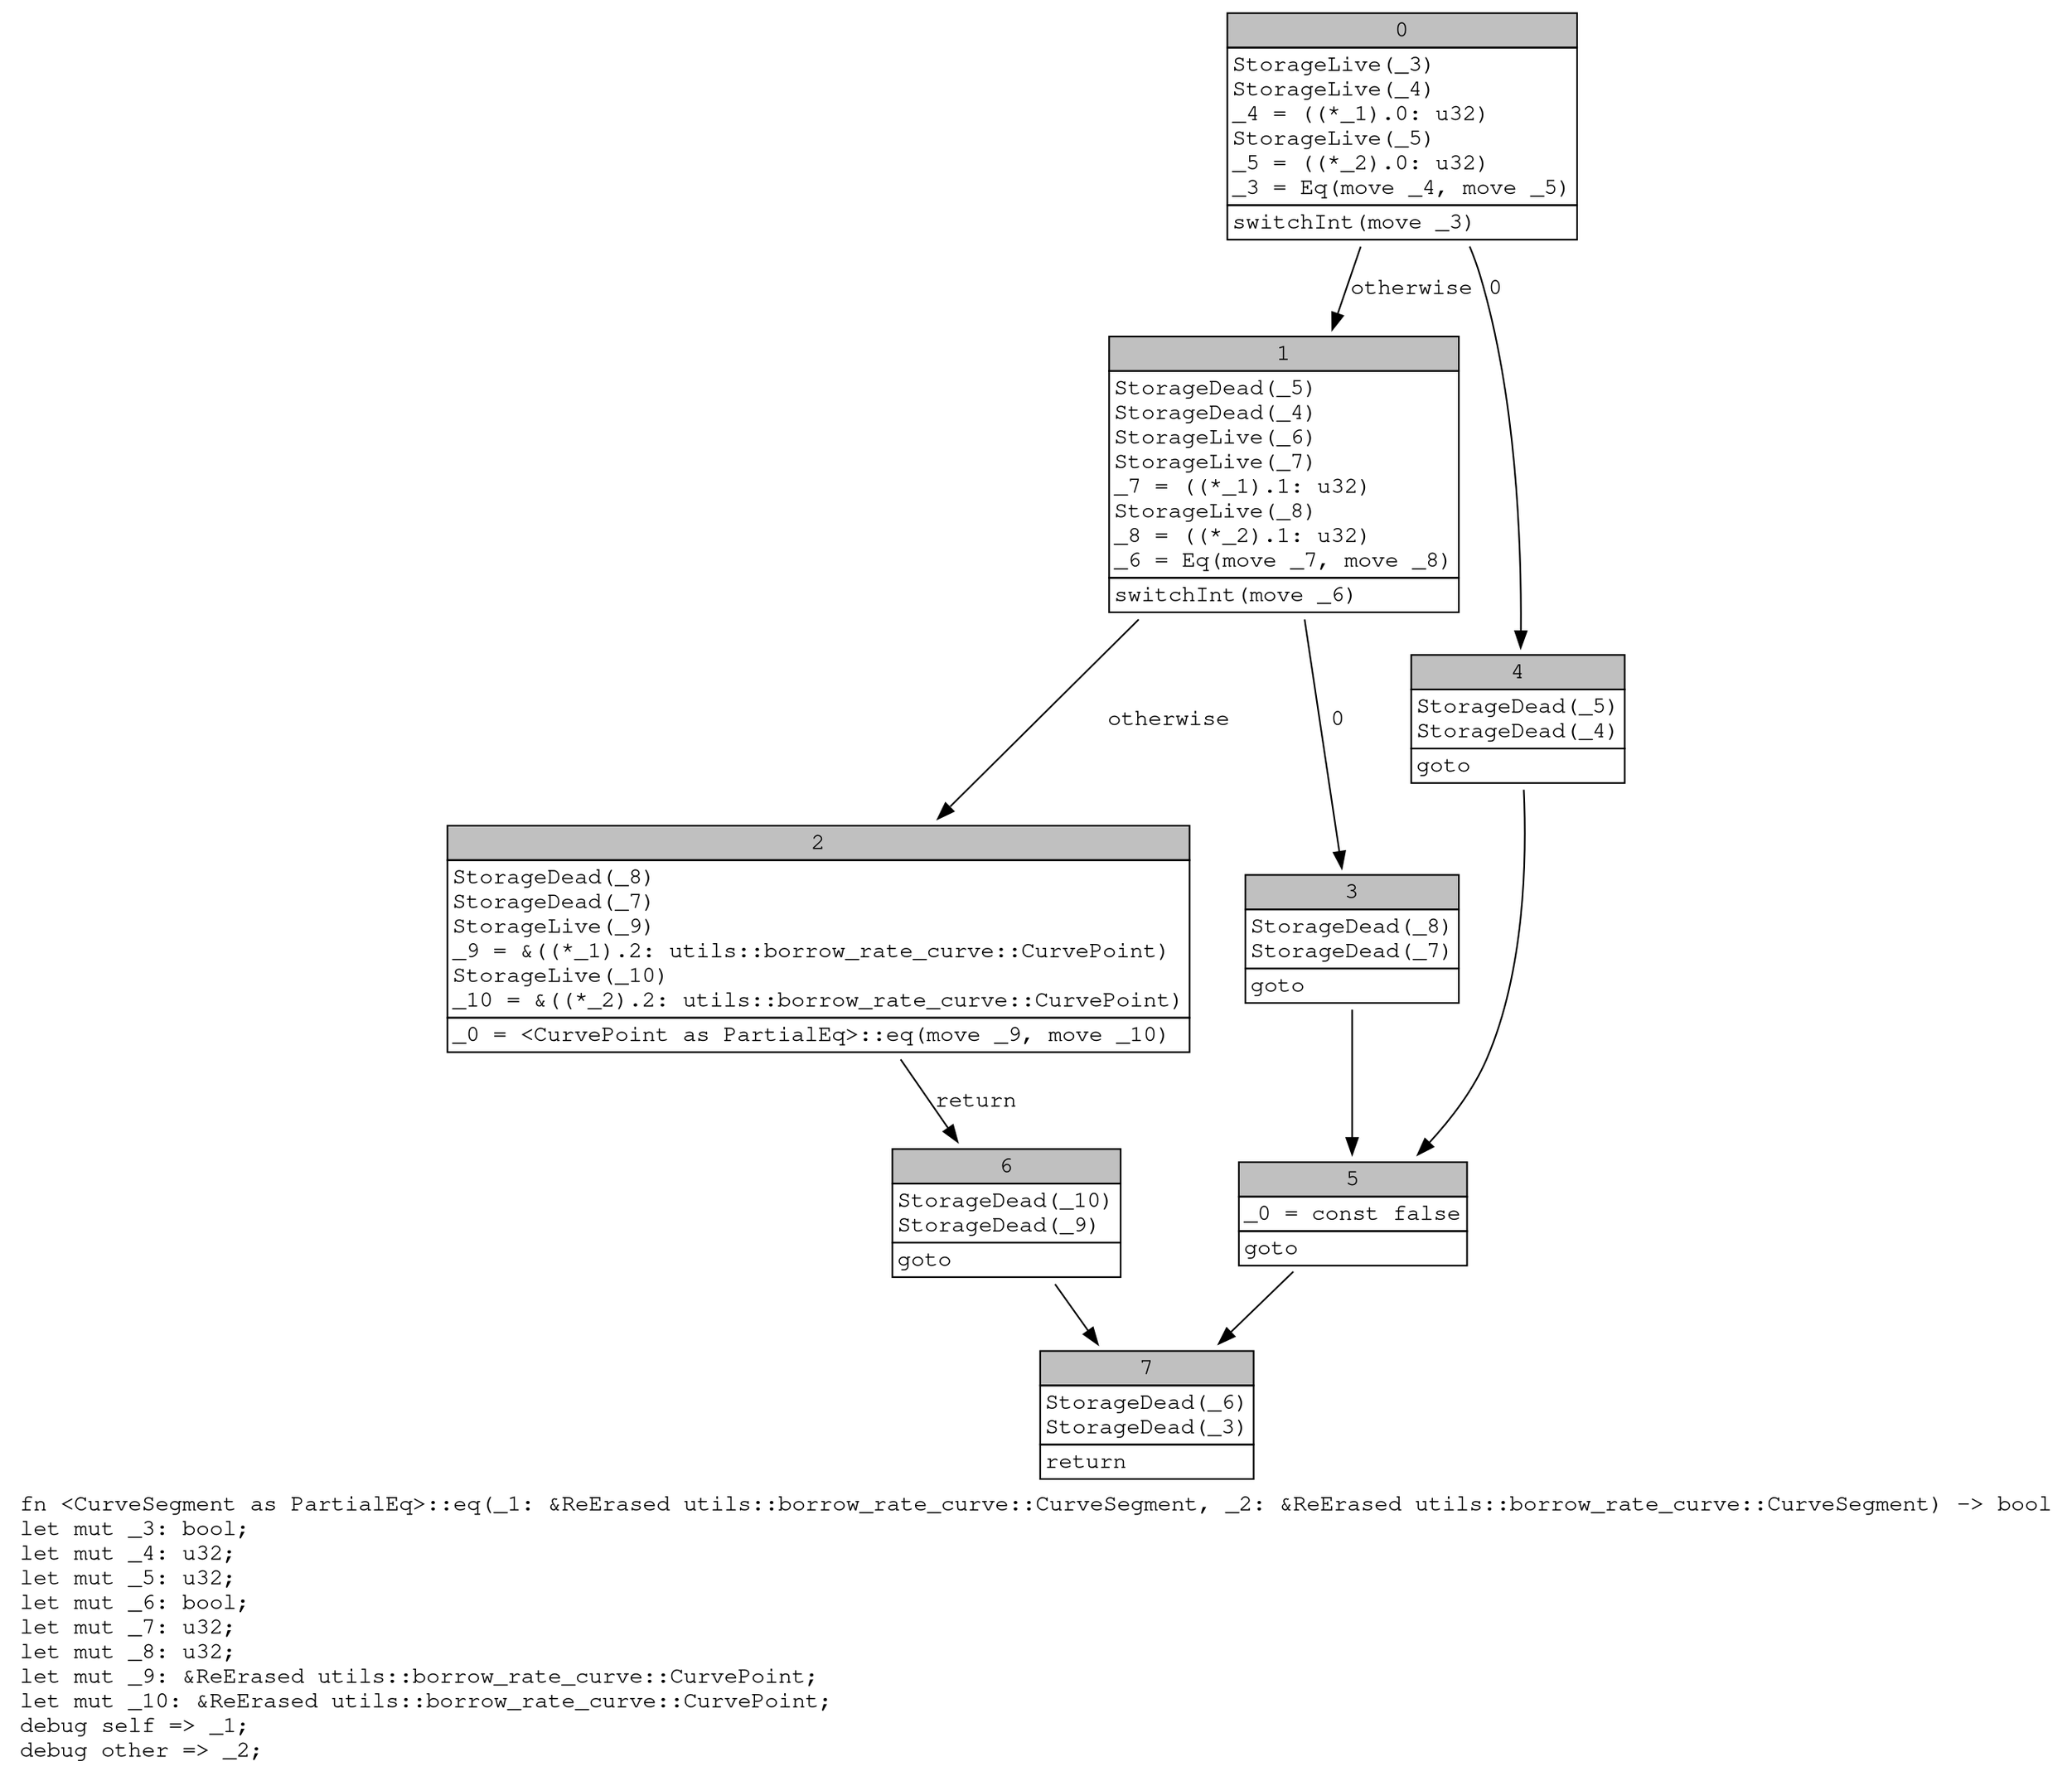 digraph Mir_0_11263 {
    graph [fontname="Courier, monospace"];
    node [fontname="Courier, monospace"];
    edge [fontname="Courier, monospace"];
    label=<fn &lt;CurveSegment as PartialEq&gt;::eq(_1: &amp;ReErased utils::borrow_rate_curve::CurveSegment, _2: &amp;ReErased utils::borrow_rate_curve::CurveSegment) -&gt; bool<br align="left"/>let mut _3: bool;<br align="left"/>let mut _4: u32;<br align="left"/>let mut _5: u32;<br align="left"/>let mut _6: bool;<br align="left"/>let mut _7: u32;<br align="left"/>let mut _8: u32;<br align="left"/>let mut _9: &amp;ReErased utils::borrow_rate_curve::CurvePoint;<br align="left"/>let mut _10: &amp;ReErased utils::borrow_rate_curve::CurvePoint;<br align="left"/>debug self =&gt; _1;<br align="left"/>debug other =&gt; _2;<br align="left"/>>;
    bb0__0_11263 [shape="none", label=<<table border="0" cellborder="1" cellspacing="0"><tr><td bgcolor="gray" align="center" colspan="1">0</td></tr><tr><td align="left" balign="left">StorageLive(_3)<br/>StorageLive(_4)<br/>_4 = ((*_1).0: u32)<br/>StorageLive(_5)<br/>_5 = ((*_2).0: u32)<br/>_3 = Eq(move _4, move _5)<br/></td></tr><tr><td align="left">switchInt(move _3)</td></tr></table>>];
    bb1__0_11263 [shape="none", label=<<table border="0" cellborder="1" cellspacing="0"><tr><td bgcolor="gray" align="center" colspan="1">1</td></tr><tr><td align="left" balign="left">StorageDead(_5)<br/>StorageDead(_4)<br/>StorageLive(_6)<br/>StorageLive(_7)<br/>_7 = ((*_1).1: u32)<br/>StorageLive(_8)<br/>_8 = ((*_2).1: u32)<br/>_6 = Eq(move _7, move _8)<br/></td></tr><tr><td align="left">switchInt(move _6)</td></tr></table>>];
    bb2__0_11263 [shape="none", label=<<table border="0" cellborder="1" cellspacing="0"><tr><td bgcolor="gray" align="center" colspan="1">2</td></tr><tr><td align="left" balign="left">StorageDead(_8)<br/>StorageDead(_7)<br/>StorageLive(_9)<br/>_9 = &amp;((*_1).2: utils::borrow_rate_curve::CurvePoint)<br/>StorageLive(_10)<br/>_10 = &amp;((*_2).2: utils::borrow_rate_curve::CurvePoint)<br/></td></tr><tr><td align="left">_0 = &lt;CurvePoint as PartialEq&gt;::eq(move _9, move _10)</td></tr></table>>];
    bb3__0_11263 [shape="none", label=<<table border="0" cellborder="1" cellspacing="0"><tr><td bgcolor="gray" align="center" colspan="1">3</td></tr><tr><td align="left" balign="left">StorageDead(_8)<br/>StorageDead(_7)<br/></td></tr><tr><td align="left">goto</td></tr></table>>];
    bb4__0_11263 [shape="none", label=<<table border="0" cellborder="1" cellspacing="0"><tr><td bgcolor="gray" align="center" colspan="1">4</td></tr><tr><td align="left" balign="left">StorageDead(_5)<br/>StorageDead(_4)<br/></td></tr><tr><td align="left">goto</td></tr></table>>];
    bb5__0_11263 [shape="none", label=<<table border="0" cellborder="1" cellspacing="0"><tr><td bgcolor="gray" align="center" colspan="1">5</td></tr><tr><td align="left" balign="left">_0 = const false<br/></td></tr><tr><td align="left">goto</td></tr></table>>];
    bb6__0_11263 [shape="none", label=<<table border="0" cellborder="1" cellspacing="0"><tr><td bgcolor="gray" align="center" colspan="1">6</td></tr><tr><td align="left" balign="left">StorageDead(_10)<br/>StorageDead(_9)<br/></td></tr><tr><td align="left">goto</td></tr></table>>];
    bb7__0_11263 [shape="none", label=<<table border="0" cellborder="1" cellspacing="0"><tr><td bgcolor="gray" align="center" colspan="1">7</td></tr><tr><td align="left" balign="left">StorageDead(_6)<br/>StorageDead(_3)<br/></td></tr><tr><td align="left">return</td></tr></table>>];
    bb0__0_11263 -> bb4__0_11263 [label="0"];
    bb0__0_11263 -> bb1__0_11263 [label="otherwise"];
    bb1__0_11263 -> bb3__0_11263 [label="0"];
    bb1__0_11263 -> bb2__0_11263 [label="otherwise"];
    bb2__0_11263 -> bb6__0_11263 [label="return"];
    bb3__0_11263 -> bb5__0_11263 [label=""];
    bb4__0_11263 -> bb5__0_11263 [label=""];
    bb5__0_11263 -> bb7__0_11263 [label=""];
    bb6__0_11263 -> bb7__0_11263 [label=""];
}

